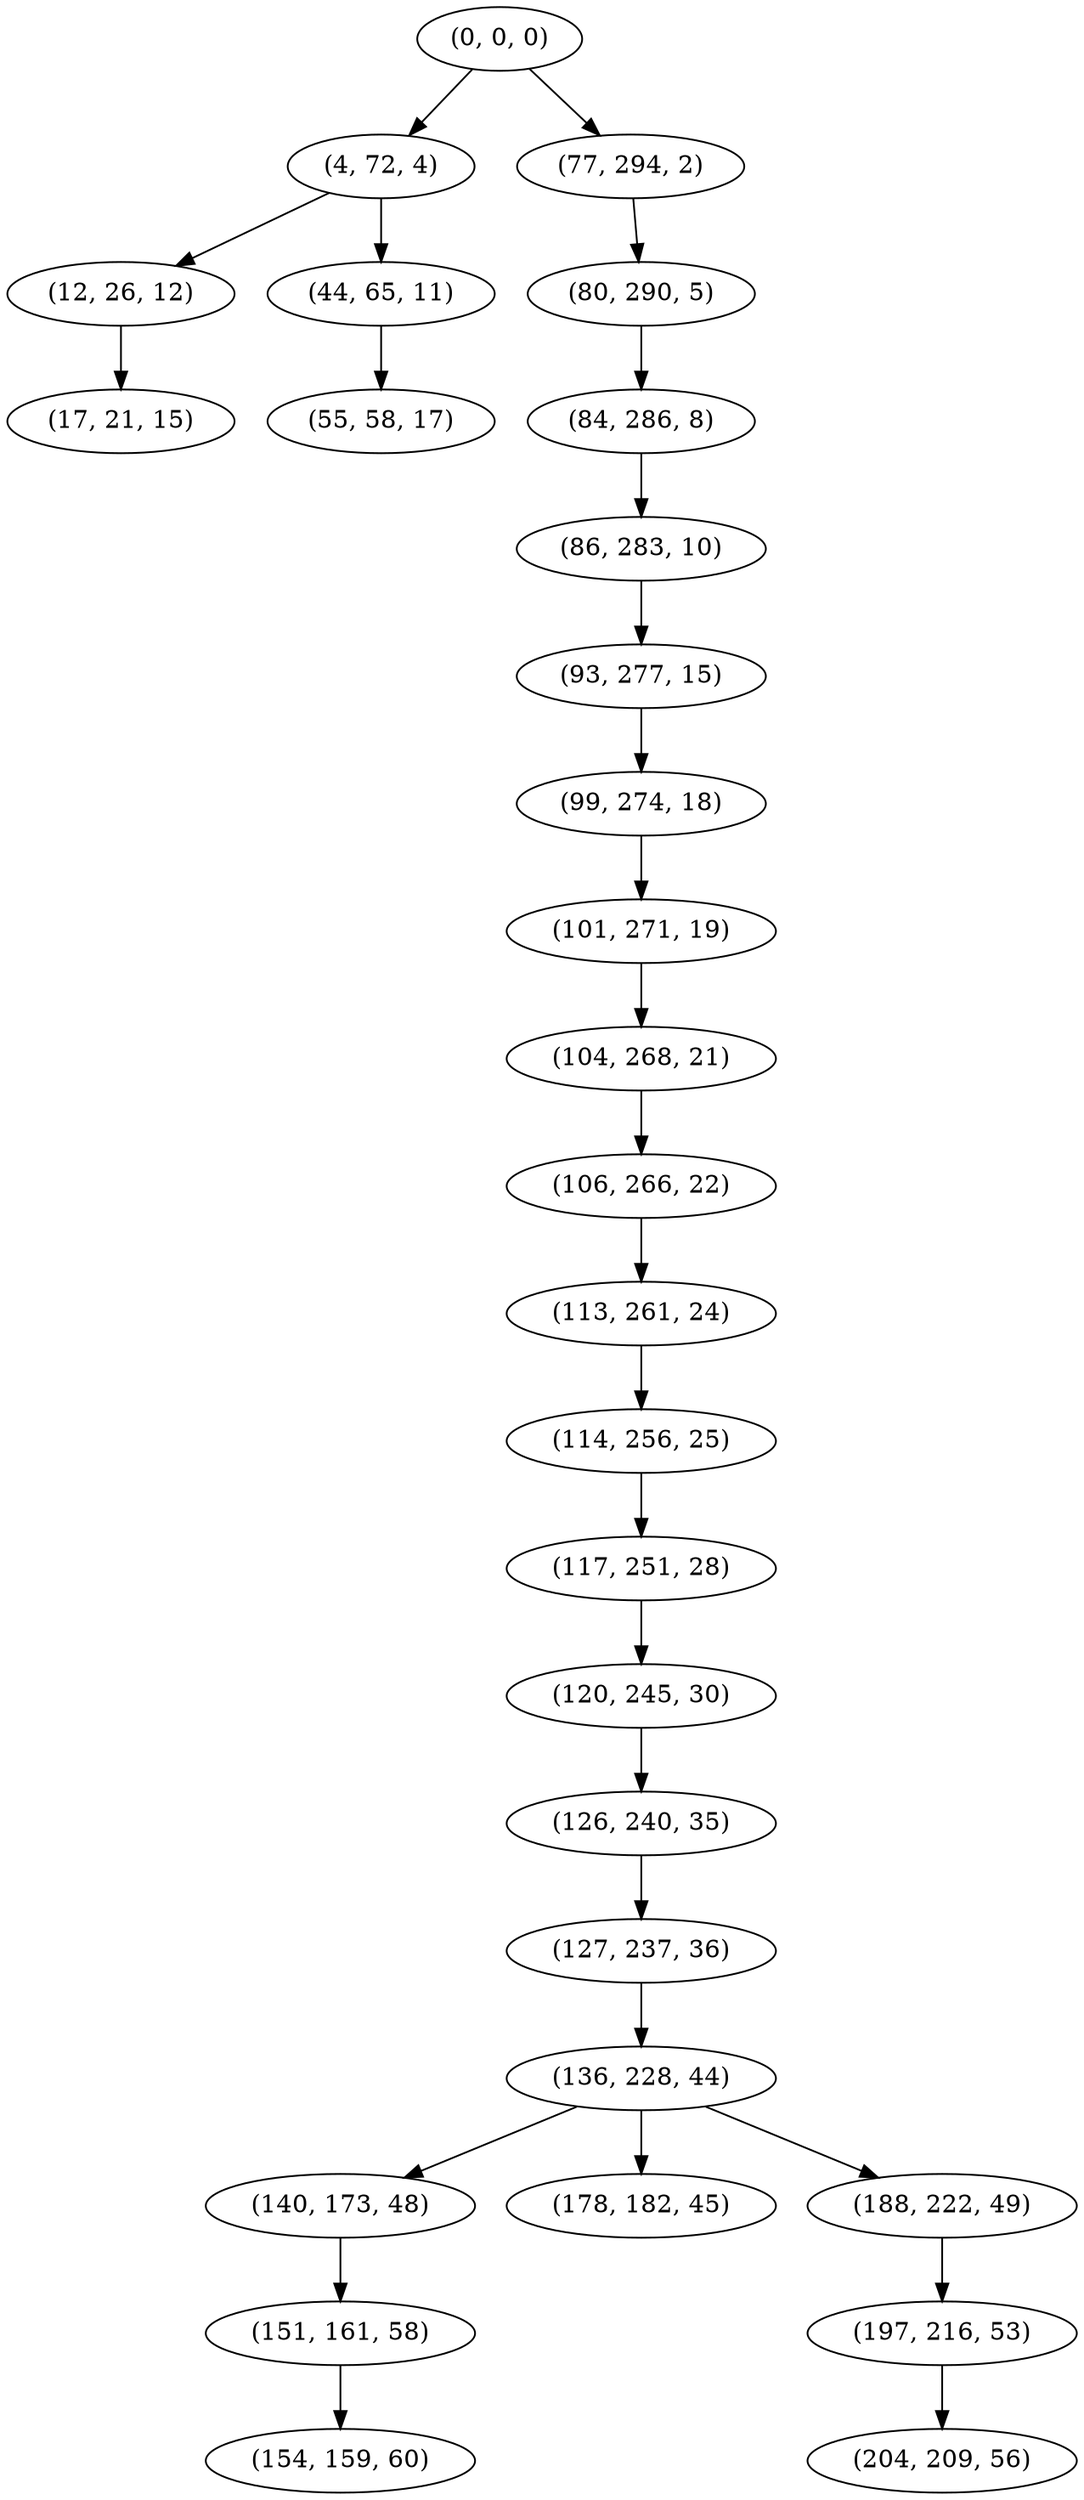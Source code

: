 digraph tree {
    "(0, 0, 0)";
    "(4, 72, 4)";
    "(12, 26, 12)";
    "(17, 21, 15)";
    "(44, 65, 11)";
    "(55, 58, 17)";
    "(77, 294, 2)";
    "(80, 290, 5)";
    "(84, 286, 8)";
    "(86, 283, 10)";
    "(93, 277, 15)";
    "(99, 274, 18)";
    "(101, 271, 19)";
    "(104, 268, 21)";
    "(106, 266, 22)";
    "(113, 261, 24)";
    "(114, 256, 25)";
    "(117, 251, 28)";
    "(120, 245, 30)";
    "(126, 240, 35)";
    "(127, 237, 36)";
    "(136, 228, 44)";
    "(140, 173, 48)";
    "(151, 161, 58)";
    "(154, 159, 60)";
    "(178, 182, 45)";
    "(188, 222, 49)";
    "(197, 216, 53)";
    "(204, 209, 56)";
    "(0, 0, 0)" -> "(4, 72, 4)";
    "(0, 0, 0)" -> "(77, 294, 2)";
    "(4, 72, 4)" -> "(12, 26, 12)";
    "(4, 72, 4)" -> "(44, 65, 11)";
    "(12, 26, 12)" -> "(17, 21, 15)";
    "(44, 65, 11)" -> "(55, 58, 17)";
    "(77, 294, 2)" -> "(80, 290, 5)";
    "(80, 290, 5)" -> "(84, 286, 8)";
    "(84, 286, 8)" -> "(86, 283, 10)";
    "(86, 283, 10)" -> "(93, 277, 15)";
    "(93, 277, 15)" -> "(99, 274, 18)";
    "(99, 274, 18)" -> "(101, 271, 19)";
    "(101, 271, 19)" -> "(104, 268, 21)";
    "(104, 268, 21)" -> "(106, 266, 22)";
    "(106, 266, 22)" -> "(113, 261, 24)";
    "(113, 261, 24)" -> "(114, 256, 25)";
    "(114, 256, 25)" -> "(117, 251, 28)";
    "(117, 251, 28)" -> "(120, 245, 30)";
    "(120, 245, 30)" -> "(126, 240, 35)";
    "(126, 240, 35)" -> "(127, 237, 36)";
    "(127, 237, 36)" -> "(136, 228, 44)";
    "(136, 228, 44)" -> "(140, 173, 48)";
    "(136, 228, 44)" -> "(178, 182, 45)";
    "(136, 228, 44)" -> "(188, 222, 49)";
    "(140, 173, 48)" -> "(151, 161, 58)";
    "(151, 161, 58)" -> "(154, 159, 60)";
    "(188, 222, 49)" -> "(197, 216, 53)";
    "(197, 216, 53)" -> "(204, 209, 56)";
}
